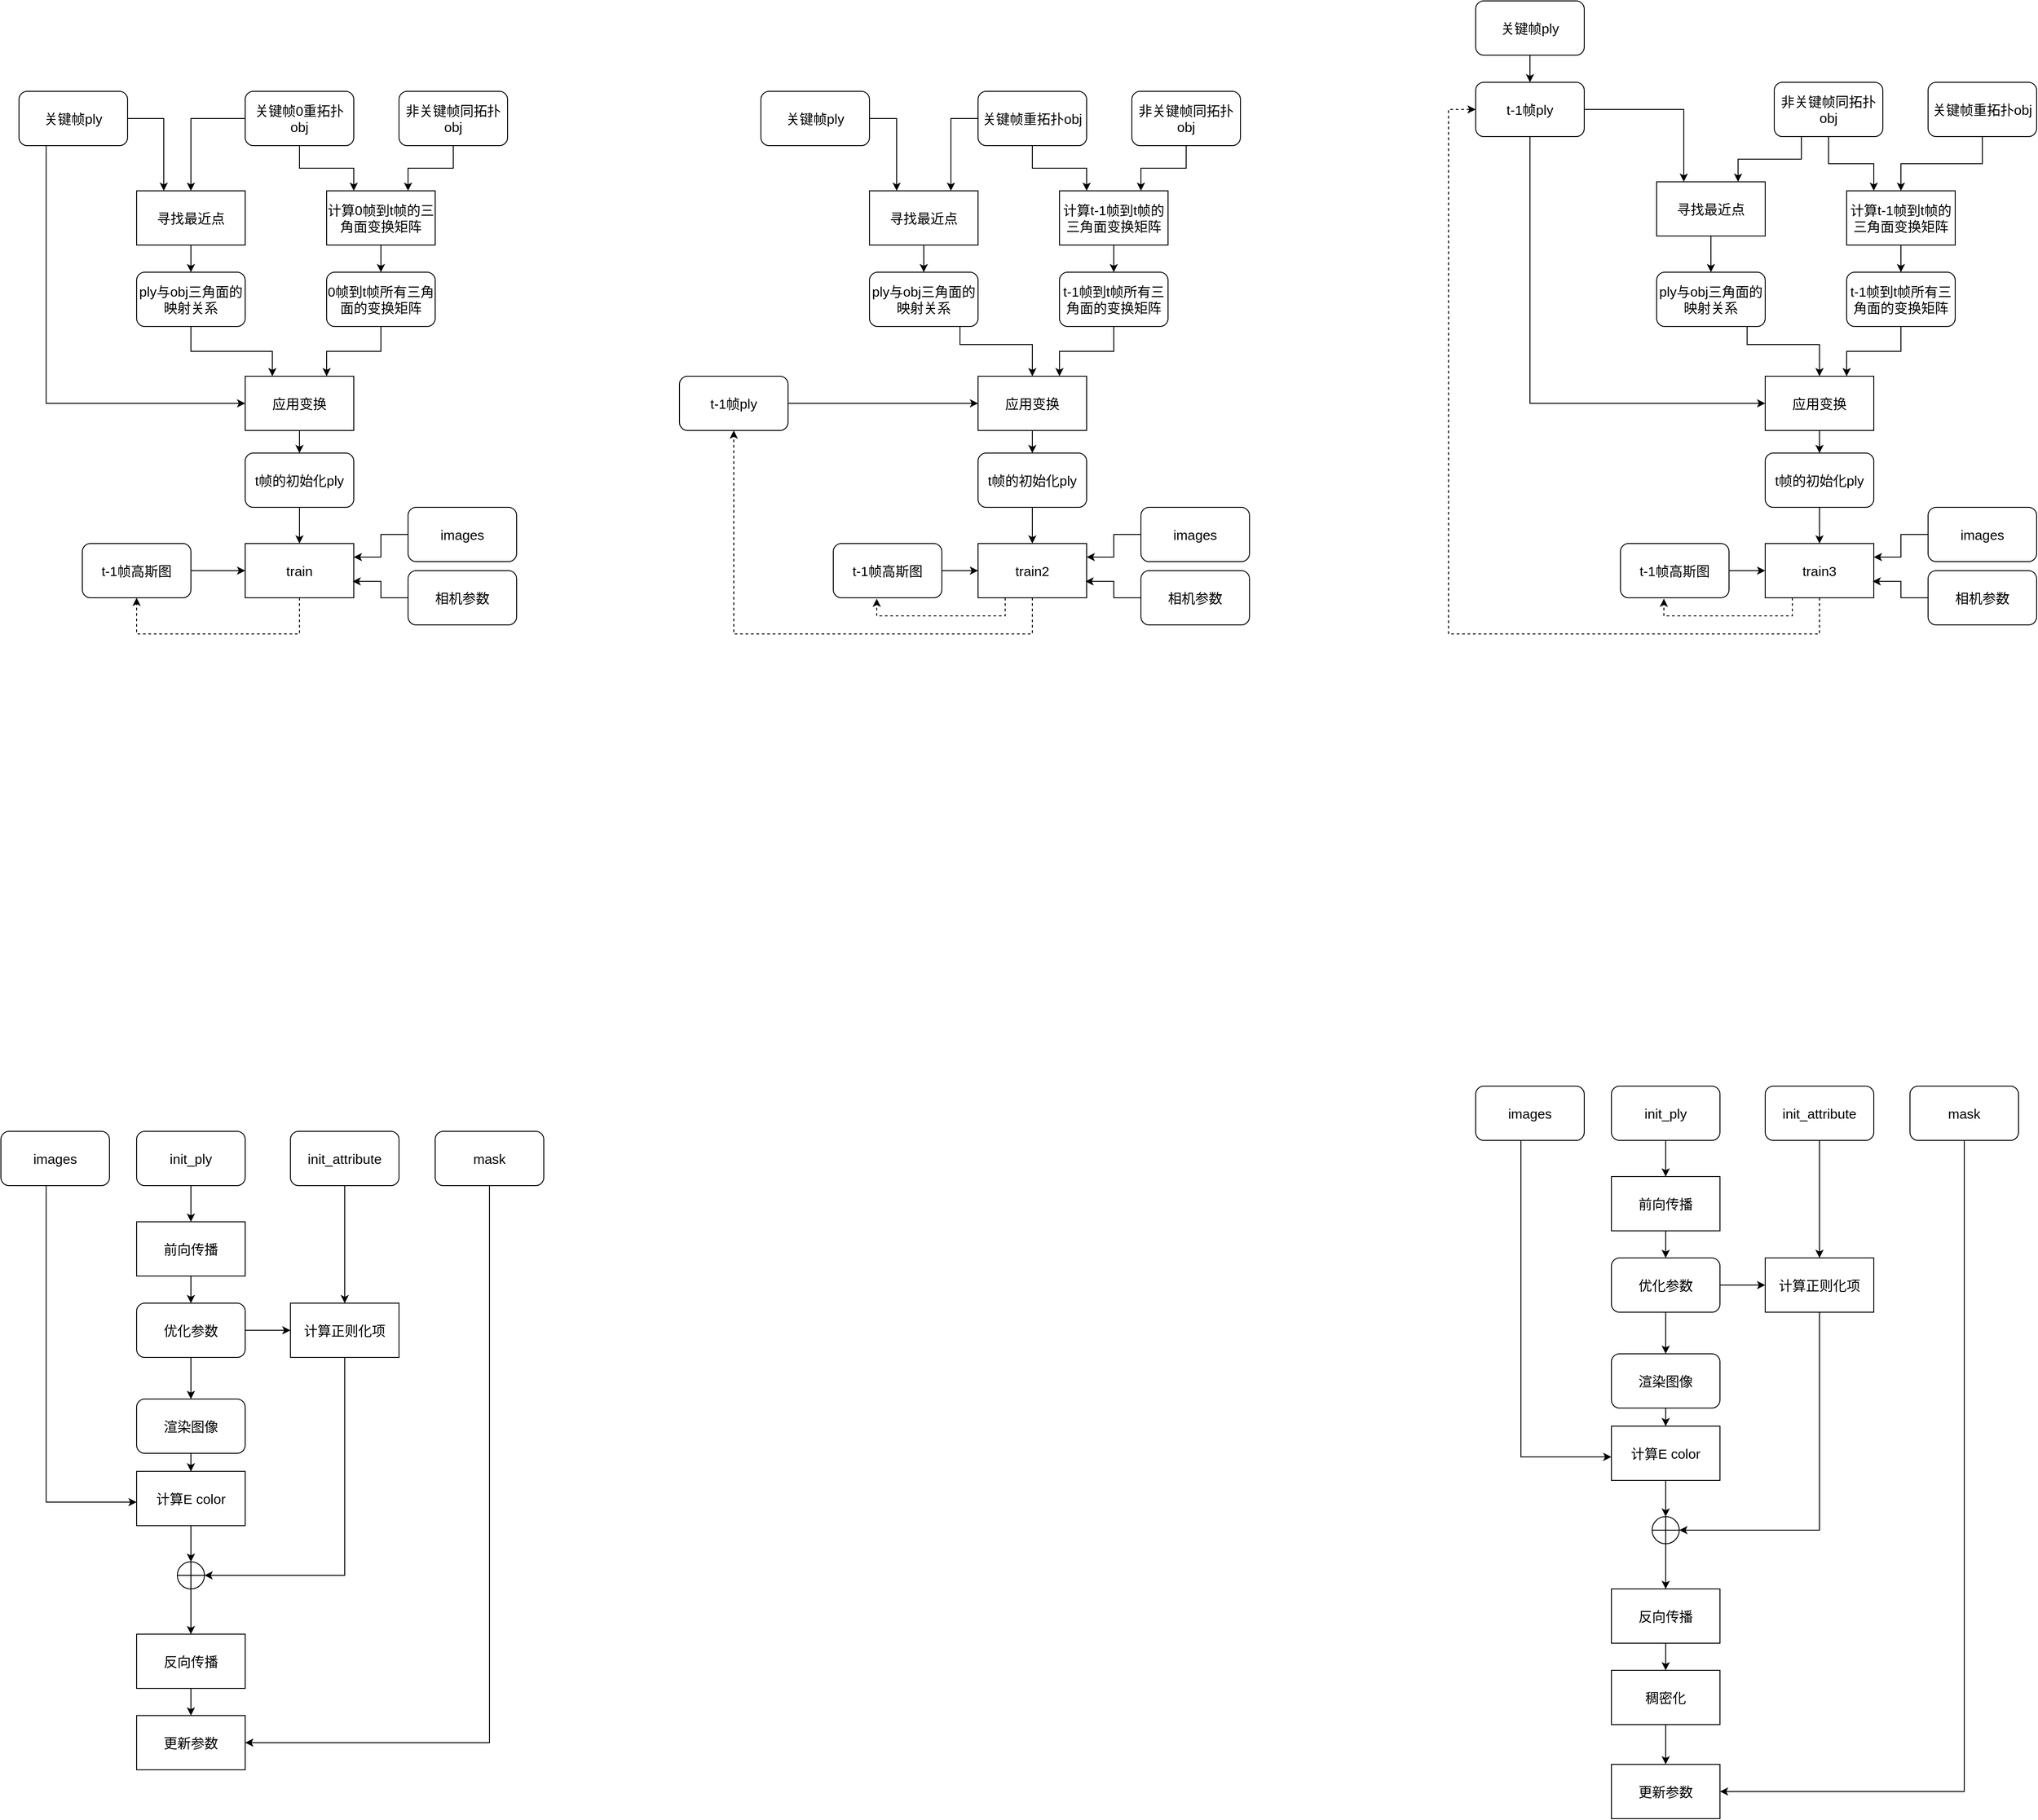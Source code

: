 <mxfile version="27.0.3">
  <diagram name="第 1 页" id="nden9D6ITigBBMDM2Ytv">
    <mxGraphModel dx="3173" dy="1282" grid="1" gridSize="10" guides="1" tooltips="1" connect="1" arrows="1" fold="1" page="1" pageScale="1" pageWidth="827" pageHeight="1169" math="0" shadow="0">
      <root>
        <mxCell id="0" />
        <mxCell id="1" parent="0" />
        <mxCell id="LAKNzCCuAKZaa_WfZxbo-12" style="edgeStyle=orthogonalEdgeStyle;rounded=0;orthogonalLoop=1;jettySize=auto;html=1;entryX=0.75;entryY=0;entryDx=0;entryDy=0;fontSize=15;" parent="1" source="LAKNzCCuAKZaa_WfZxbo-5" target="LAKNzCCuAKZaa_WfZxbo-8" edge="1">
          <mxGeometry relative="1" as="geometry" />
        </mxCell>
        <mxCell id="LAKNzCCuAKZaa_WfZxbo-5" value="非关键帧同拓扑obj" style="rounded=1;whiteSpace=wrap;html=1;fontSize=15;" parent="1" vertex="1">
          <mxGeometry x="550" y="110" width="120" height="60" as="geometry" />
        </mxCell>
        <mxCell id="gtqKSPDY2urYnu_UUiIA-2" style="edgeStyle=orthogonalEdgeStyle;rounded=0;orthogonalLoop=1;jettySize=auto;html=1;entryX=0.25;entryY=0;entryDx=0;entryDy=0;exitX=1;exitY=0.5;exitDx=0;exitDy=0;fontSize=15;" edge="1" parent="1" source="LAKNzCCuAKZaa_WfZxbo-6" target="gtqKSPDY2urYnu_UUiIA-1">
          <mxGeometry relative="1" as="geometry">
            <Array as="points">
              <mxPoint x="290" y="180" />
              <mxPoint x="290" y="180" />
            </Array>
          </mxGeometry>
        </mxCell>
        <mxCell id="LAKNzCCuAKZaa_WfZxbo-6" value="&lt;div&gt;关键帧ply&lt;/div&gt;" style="rounded=1;whiteSpace=wrap;html=1;fontSize=15;" parent="1" vertex="1">
          <mxGeometry x="140" y="110" width="120" height="60" as="geometry" />
        </mxCell>
        <mxCell id="LAKNzCCuAKZaa_WfZxbo-11" style="edgeStyle=orthogonalEdgeStyle;rounded=0;orthogonalLoop=1;jettySize=auto;html=1;entryX=0.25;entryY=0;entryDx=0;entryDy=0;fontSize=15;" parent="1" source="LAKNzCCuAKZaa_WfZxbo-7" target="LAKNzCCuAKZaa_WfZxbo-8" edge="1">
          <mxGeometry relative="1" as="geometry" />
        </mxCell>
        <mxCell id="gtqKSPDY2urYnu_UUiIA-3" style="edgeStyle=orthogonalEdgeStyle;rounded=0;orthogonalLoop=1;jettySize=auto;html=1;exitX=0.008;exitY=0.5;exitDx=0;exitDy=0;entryX=0.75;entryY=0;entryDx=0;entryDy=0;exitPerimeter=0;fontSize=15;" edge="1" parent="1" source="LAKNzCCuAKZaa_WfZxbo-7" target="gtqKSPDY2urYnu_UUiIA-1">
          <mxGeometry relative="1" as="geometry" />
        </mxCell>
        <mxCell id="LAKNzCCuAKZaa_WfZxbo-7" value="关键帧重拓扑obj" style="rounded=1;whiteSpace=wrap;html=1;fontSize=15;" parent="1" vertex="1">
          <mxGeometry x="380" y="110" width="120" height="60" as="geometry" />
        </mxCell>
        <mxCell id="LAKNzCCuAKZaa_WfZxbo-13" value="" style="edgeStyle=orthogonalEdgeStyle;rounded=0;orthogonalLoop=1;jettySize=auto;html=1;fontSize=15;" parent="1" source="LAKNzCCuAKZaa_WfZxbo-8" target="LAKNzCCuAKZaa_WfZxbo-9" edge="1">
          <mxGeometry relative="1" as="geometry" />
        </mxCell>
        <mxCell id="LAKNzCCuAKZaa_WfZxbo-8" value="计算t-1帧到t帧的三角面变换矩阵" style="rounded=0;whiteSpace=wrap;html=1;fontSize=15;" parent="1" vertex="1">
          <mxGeometry x="470" y="220" width="120" height="60" as="geometry" />
        </mxCell>
        <mxCell id="LAKNzCCuAKZaa_WfZxbo-17" style="edgeStyle=orthogonalEdgeStyle;rounded=0;orthogonalLoop=1;jettySize=auto;html=1;entryX=0.75;entryY=0;entryDx=0;entryDy=0;fontSize=15;" parent="1" source="LAKNzCCuAKZaa_WfZxbo-9" target="LAKNzCCuAKZaa_WfZxbo-15" edge="1">
          <mxGeometry relative="1" as="geometry" />
        </mxCell>
        <mxCell id="LAKNzCCuAKZaa_WfZxbo-9" value="t-1帧到t帧所有三角面的变换矩阵" style="rounded=1;whiteSpace=wrap;html=1;fontSize=15;" parent="1" vertex="1">
          <mxGeometry x="470" y="310" width="120" height="60" as="geometry" />
        </mxCell>
        <mxCell id="LAKNzCCuAKZaa_WfZxbo-14" value="&lt;div&gt;t-1帧ply&lt;/div&gt;" style="rounded=1;whiteSpace=wrap;html=1;fontSize=15;" parent="1" vertex="1">
          <mxGeometry x="50" y="425" width="120" height="60" as="geometry" />
        </mxCell>
        <mxCell id="LAKNzCCuAKZaa_WfZxbo-19" value="" style="edgeStyle=orthogonalEdgeStyle;rounded=0;orthogonalLoop=1;jettySize=auto;html=1;fontSize=15;" parent="1" source="LAKNzCCuAKZaa_WfZxbo-15" target="LAKNzCCuAKZaa_WfZxbo-18" edge="1">
          <mxGeometry relative="1" as="geometry" />
        </mxCell>
        <mxCell id="LAKNzCCuAKZaa_WfZxbo-15" value="应用变换" style="rounded=0;whiteSpace=wrap;html=1;fontSize=15;" parent="1" vertex="1">
          <mxGeometry x="380" y="425" width="120" height="60" as="geometry" />
        </mxCell>
        <mxCell id="LAKNzCCuAKZaa_WfZxbo-16" style="edgeStyle=orthogonalEdgeStyle;rounded=0;orthogonalLoop=1;jettySize=auto;html=1;entryX=0.5;entryY=0;entryDx=0;entryDy=0;fontSize=15;" parent="1" source="LAKNzCCuAKZaa_WfZxbo-20" target="LAKNzCCuAKZaa_WfZxbo-15" edge="1">
          <mxGeometry relative="1" as="geometry">
            <Array as="points">
              <mxPoint x="360" y="390" />
              <mxPoint x="440" y="390" />
            </Array>
          </mxGeometry>
        </mxCell>
        <mxCell id="LAKNzCCuAKZaa_WfZxbo-22" style="edgeStyle=orthogonalEdgeStyle;rounded=0;orthogonalLoop=1;jettySize=auto;html=1;entryX=0.5;entryY=1;entryDx=0;entryDy=0;exitX=0.5;exitY=1;exitDx=0;exitDy=0;dashed=1;fontSize=15;" parent="1" source="LAKNzCCuAKZaa_WfZxbo-23" target="LAKNzCCuAKZaa_WfZxbo-14" edge="1">
          <mxGeometry relative="1" as="geometry">
            <mxPoint x="360" y="630" as="sourcePoint" />
            <Array as="points">
              <mxPoint x="440" y="710" />
              <mxPoint x="110" y="710" />
            </Array>
          </mxGeometry>
        </mxCell>
        <mxCell id="LAKNzCCuAKZaa_WfZxbo-26" style="edgeStyle=orthogonalEdgeStyle;rounded=0;orthogonalLoop=1;jettySize=auto;html=1;fontSize=15;" parent="1" source="LAKNzCCuAKZaa_WfZxbo-18" target="LAKNzCCuAKZaa_WfZxbo-23" edge="1">
          <mxGeometry relative="1" as="geometry" />
        </mxCell>
        <mxCell id="LAKNzCCuAKZaa_WfZxbo-18" value="t帧的初始化ply" style="rounded=1;whiteSpace=wrap;html=1;fontSize=15;" parent="1" vertex="1">
          <mxGeometry x="380" y="510" width="120" height="60" as="geometry" />
        </mxCell>
        <mxCell id="LAKNzCCuAKZaa_WfZxbo-23" value="train2" style="rounded=0;whiteSpace=wrap;html=1;fontSize=15;" parent="1" vertex="1">
          <mxGeometry x="380" y="610" width="120" height="60" as="geometry" />
        </mxCell>
        <mxCell id="LAKNzCCuAKZaa_WfZxbo-27" style="edgeStyle=orthogonalEdgeStyle;rounded=0;orthogonalLoop=1;jettySize=auto;html=1;entryX=1;entryY=0.25;entryDx=0;entryDy=0;fontSize=15;" parent="1" source="LAKNzCCuAKZaa_WfZxbo-25" target="LAKNzCCuAKZaa_WfZxbo-23" edge="1">
          <mxGeometry relative="1" as="geometry" />
        </mxCell>
        <mxCell id="LAKNzCCuAKZaa_WfZxbo-25" value="images" style="rounded=1;whiteSpace=wrap;html=1;fontSize=15;" parent="1" vertex="1">
          <mxGeometry x="560" y="570" width="120" height="60" as="geometry" />
        </mxCell>
        <mxCell id="gtqKSPDY2urYnu_UUiIA-4" style="edgeStyle=orthogonalEdgeStyle;rounded=0;orthogonalLoop=1;jettySize=auto;html=1;entryX=0.5;entryY=0;entryDx=0;entryDy=0;fontSize=15;" edge="1" parent="1" source="gtqKSPDY2urYnu_UUiIA-1" target="LAKNzCCuAKZaa_WfZxbo-20">
          <mxGeometry relative="1" as="geometry" />
        </mxCell>
        <mxCell id="gtqKSPDY2urYnu_UUiIA-1" value="寻找最近点" style="rounded=0;whiteSpace=wrap;html=1;fontSize=15;" vertex="1" parent="1">
          <mxGeometry x="260" y="220" width="120" height="60" as="geometry" />
        </mxCell>
        <mxCell id="gtqKSPDY2urYnu_UUiIA-5" value="相机参数" style="rounded=1;whiteSpace=wrap;html=1;fontSize=15;" vertex="1" parent="1">
          <mxGeometry x="560" y="640" width="120" height="60" as="geometry" />
        </mxCell>
        <mxCell id="gtqKSPDY2urYnu_UUiIA-6" style="edgeStyle=orthogonalEdgeStyle;rounded=0;orthogonalLoop=1;jettySize=auto;html=1;entryX=0.989;entryY=0.698;entryDx=0;entryDy=0;entryPerimeter=0;fontSize=15;" edge="1" parent="1" source="gtqKSPDY2urYnu_UUiIA-5" target="LAKNzCCuAKZaa_WfZxbo-23">
          <mxGeometry relative="1" as="geometry" />
        </mxCell>
        <mxCell id="gtqKSPDY2urYnu_UUiIA-9" style="edgeStyle=orthogonalEdgeStyle;rounded=0;orthogonalLoop=1;jettySize=auto;html=1;entryX=0.75;entryY=0;entryDx=0;entryDy=0;fontSize=15;" edge="1" parent="1" source="gtqKSPDY2urYnu_UUiIA-10" target="gtqKSPDY2urYnu_UUiIA-17">
          <mxGeometry relative="1" as="geometry" />
        </mxCell>
        <mxCell id="gtqKSPDY2urYnu_UUiIA-10" value="非关键帧同拓扑obj" style="rounded=1;whiteSpace=wrap;html=1;fontSize=15;" vertex="1" parent="1">
          <mxGeometry x="-260" y="110" width="120" height="60" as="geometry" />
        </mxCell>
        <mxCell id="gtqKSPDY2urYnu_UUiIA-40" style="edgeStyle=orthogonalEdgeStyle;rounded=0;orthogonalLoop=1;jettySize=auto;html=1;entryX=0;entryY=0.5;entryDx=0;entryDy=0;exitX=0.25;exitY=1;exitDx=0;exitDy=0;fontSize=15;" edge="1" parent="1" source="gtqKSPDY2urYnu_UUiIA-12" target="gtqKSPDY2urYnu_UUiIA-22">
          <mxGeometry relative="1" as="geometry">
            <Array as="points">
              <mxPoint x="-650" y="455" />
            </Array>
          </mxGeometry>
        </mxCell>
        <mxCell id="gtqKSPDY2urYnu_UUiIA-41" style="edgeStyle=orthogonalEdgeStyle;rounded=0;orthogonalLoop=1;jettySize=auto;html=1;exitX=1;exitY=0.5;exitDx=0;exitDy=0;entryX=0.25;entryY=0;entryDx=0;entryDy=0;fontSize=15;" edge="1" parent="1" source="gtqKSPDY2urYnu_UUiIA-12" target="gtqKSPDY2urYnu_UUiIA-33">
          <mxGeometry relative="1" as="geometry" />
        </mxCell>
        <mxCell id="gtqKSPDY2urYnu_UUiIA-12" value="&lt;div&gt;关键帧ply&lt;/div&gt;" style="rounded=1;whiteSpace=wrap;html=1;fontSize=15;" vertex="1" parent="1">
          <mxGeometry x="-680" y="110" width="120" height="60" as="geometry" />
        </mxCell>
        <mxCell id="gtqKSPDY2urYnu_UUiIA-13" style="edgeStyle=orthogonalEdgeStyle;rounded=0;orthogonalLoop=1;jettySize=auto;html=1;entryX=0.25;entryY=0;entryDx=0;entryDy=0;fontSize=15;" edge="1" parent="1" source="gtqKSPDY2urYnu_UUiIA-15" target="gtqKSPDY2urYnu_UUiIA-17">
          <mxGeometry relative="1" as="geometry" />
        </mxCell>
        <mxCell id="gtqKSPDY2urYnu_UUiIA-14" style="edgeStyle=orthogonalEdgeStyle;rounded=0;orthogonalLoop=1;jettySize=auto;html=1;exitX=0;exitY=0.5;exitDx=0;exitDy=0;fontSize=15;" edge="1" parent="1" source="gtqKSPDY2urYnu_UUiIA-15" target="gtqKSPDY2urYnu_UUiIA-33">
          <mxGeometry relative="1" as="geometry" />
        </mxCell>
        <mxCell id="gtqKSPDY2urYnu_UUiIA-15" value="关键帧0重拓扑obj" style="rounded=1;whiteSpace=wrap;html=1;fontSize=15;" vertex="1" parent="1">
          <mxGeometry x="-430" y="110" width="120" height="60" as="geometry" />
        </mxCell>
        <mxCell id="gtqKSPDY2urYnu_UUiIA-16" value="" style="edgeStyle=orthogonalEdgeStyle;rounded=0;orthogonalLoop=1;jettySize=auto;html=1;fontSize=15;" edge="1" parent="1" source="gtqKSPDY2urYnu_UUiIA-17" target="gtqKSPDY2urYnu_UUiIA-19">
          <mxGeometry relative="1" as="geometry" />
        </mxCell>
        <mxCell id="gtqKSPDY2urYnu_UUiIA-17" value="计算0帧到t帧的三角面变换矩阵" style="rounded=0;whiteSpace=wrap;html=1;fontSize=15;" vertex="1" parent="1">
          <mxGeometry x="-340" y="220" width="120" height="60" as="geometry" />
        </mxCell>
        <mxCell id="gtqKSPDY2urYnu_UUiIA-18" style="edgeStyle=orthogonalEdgeStyle;rounded=0;orthogonalLoop=1;jettySize=auto;html=1;entryX=0.75;entryY=0;entryDx=0;entryDy=0;fontSize=15;" edge="1" parent="1" source="gtqKSPDY2urYnu_UUiIA-19" target="gtqKSPDY2urYnu_UUiIA-22">
          <mxGeometry relative="1" as="geometry" />
        </mxCell>
        <mxCell id="gtqKSPDY2urYnu_UUiIA-19" value="0帧到t帧所有三角面的变换矩阵" style="rounded=1;whiteSpace=wrap;html=1;fontSize=15;" vertex="1" parent="1">
          <mxGeometry x="-340" y="310" width="120" height="60" as="geometry" />
        </mxCell>
        <mxCell id="gtqKSPDY2urYnu_UUiIA-21" value="" style="edgeStyle=orthogonalEdgeStyle;rounded=0;orthogonalLoop=1;jettySize=auto;html=1;fontSize=15;" edge="1" parent="1" source="gtqKSPDY2urYnu_UUiIA-22" target="gtqKSPDY2urYnu_UUiIA-26">
          <mxGeometry relative="1" as="geometry" />
        </mxCell>
        <mxCell id="gtqKSPDY2urYnu_UUiIA-22" value="应用变换" style="rounded=0;whiteSpace=wrap;html=1;fontSize=15;" vertex="1" parent="1">
          <mxGeometry x="-430" y="425" width="120" height="60" as="geometry" />
        </mxCell>
        <mxCell id="gtqKSPDY2urYnu_UUiIA-25" style="edgeStyle=orthogonalEdgeStyle;rounded=0;orthogonalLoop=1;jettySize=auto;html=1;fontSize=15;" edge="1" parent="1" source="gtqKSPDY2urYnu_UUiIA-26" target="gtqKSPDY2urYnu_UUiIA-29">
          <mxGeometry relative="1" as="geometry" />
        </mxCell>
        <mxCell id="gtqKSPDY2urYnu_UUiIA-26" value="t帧的初始化ply" style="rounded=1;whiteSpace=wrap;html=1;fontSize=15;" vertex="1" parent="1">
          <mxGeometry x="-430" y="510" width="120" height="60" as="geometry" />
        </mxCell>
        <mxCell id="gtqKSPDY2urYnu_UUiIA-42" style="edgeStyle=orthogonalEdgeStyle;rounded=0;orthogonalLoop=1;jettySize=auto;html=1;entryX=0.25;entryY=0;entryDx=0;entryDy=0;fontSize=15;" edge="1" parent="1" source="gtqKSPDY2urYnu_UUiIA-28" target="gtqKSPDY2urYnu_UUiIA-22">
          <mxGeometry relative="1" as="geometry" />
        </mxCell>
        <mxCell id="gtqKSPDY2urYnu_UUiIA-28" value="ply与obj三角面的映射关系" style="rounded=1;whiteSpace=wrap;html=1;fontSize=15;" vertex="1" parent="1">
          <mxGeometry x="-550" y="310" width="120" height="60" as="geometry" />
        </mxCell>
        <mxCell id="gtqKSPDY2urYnu_UUiIA-29" value="train" style="rounded=0;whiteSpace=wrap;html=1;fontSize=15;" vertex="1" parent="1">
          <mxGeometry x="-430" y="610" width="120" height="60" as="geometry" />
        </mxCell>
        <mxCell id="gtqKSPDY2urYnu_UUiIA-30" style="edgeStyle=orthogonalEdgeStyle;rounded=0;orthogonalLoop=1;jettySize=auto;html=1;entryX=1;entryY=0.25;entryDx=0;entryDy=0;fontSize=15;" edge="1" parent="1" source="gtqKSPDY2urYnu_UUiIA-31" target="gtqKSPDY2urYnu_UUiIA-29">
          <mxGeometry relative="1" as="geometry" />
        </mxCell>
        <mxCell id="gtqKSPDY2urYnu_UUiIA-31" value="images" style="rounded=1;whiteSpace=wrap;html=1;fontSize=15;" vertex="1" parent="1">
          <mxGeometry x="-250" y="570" width="120" height="60" as="geometry" />
        </mxCell>
        <mxCell id="gtqKSPDY2urYnu_UUiIA-32" style="edgeStyle=orthogonalEdgeStyle;rounded=0;orthogonalLoop=1;jettySize=auto;html=1;entryX=0.5;entryY=0;entryDx=0;entryDy=0;fontSize=15;" edge="1" parent="1" source="gtqKSPDY2urYnu_UUiIA-33" target="gtqKSPDY2urYnu_UUiIA-28">
          <mxGeometry relative="1" as="geometry" />
        </mxCell>
        <mxCell id="gtqKSPDY2urYnu_UUiIA-33" value="寻找最近点" style="rounded=0;whiteSpace=wrap;html=1;fontSize=15;" vertex="1" parent="1">
          <mxGeometry x="-550" y="220" width="120" height="60" as="geometry" />
        </mxCell>
        <mxCell id="gtqKSPDY2urYnu_UUiIA-34" value="相机参数" style="rounded=1;whiteSpace=wrap;html=1;fontSize=15;" vertex="1" parent="1">
          <mxGeometry x="-250" y="640" width="120" height="60" as="geometry" />
        </mxCell>
        <mxCell id="gtqKSPDY2urYnu_UUiIA-35" style="edgeStyle=orthogonalEdgeStyle;rounded=0;orthogonalLoop=1;jettySize=auto;html=1;entryX=0.989;entryY=0.698;entryDx=0;entryDy=0;entryPerimeter=0;fontSize=15;" edge="1" parent="1" source="gtqKSPDY2urYnu_UUiIA-34" target="gtqKSPDY2urYnu_UUiIA-29">
          <mxGeometry relative="1" as="geometry" />
        </mxCell>
        <mxCell id="gtqKSPDY2urYnu_UUiIA-37" style="edgeStyle=orthogonalEdgeStyle;rounded=0;orthogonalLoop=1;jettySize=auto;html=1;fontSize=15;" edge="1" parent="1" source="gtqKSPDY2urYnu_UUiIA-36" target="LAKNzCCuAKZaa_WfZxbo-23">
          <mxGeometry relative="1" as="geometry" />
        </mxCell>
        <mxCell id="gtqKSPDY2urYnu_UUiIA-36" value="&lt;div&gt;t-1帧高斯图&lt;/div&gt;" style="rounded=1;whiteSpace=wrap;html=1;fontSize=15;" vertex="1" parent="1">
          <mxGeometry x="220" y="610" width="120" height="60" as="geometry" />
        </mxCell>
        <mxCell id="gtqKSPDY2urYnu_UUiIA-39" style="edgeStyle=orthogonalEdgeStyle;rounded=0;orthogonalLoop=1;jettySize=auto;html=1;fontSize=15;" edge="1" parent="1" source="gtqKSPDY2urYnu_UUiIA-38" target="gtqKSPDY2urYnu_UUiIA-29">
          <mxGeometry relative="1" as="geometry" />
        </mxCell>
        <mxCell id="gtqKSPDY2urYnu_UUiIA-38" value="&lt;div&gt;t-1帧高斯图&lt;/div&gt;" style="rounded=1;whiteSpace=wrap;html=1;fontSize=15;" vertex="1" parent="1">
          <mxGeometry x="-610" y="610" width="120" height="60" as="geometry" />
        </mxCell>
        <mxCell id="gtqKSPDY2urYnu_UUiIA-43" value="" style="edgeStyle=orthogonalEdgeStyle;rounded=0;orthogonalLoop=1;jettySize=auto;html=1;entryX=0;entryY=0.5;entryDx=0;entryDy=0;fontSize=15;" edge="1" parent="1" source="LAKNzCCuAKZaa_WfZxbo-14" target="LAKNzCCuAKZaa_WfZxbo-15">
          <mxGeometry relative="1" as="geometry">
            <Array as="points" />
            <mxPoint x="140" y="330" as="sourcePoint" />
            <mxPoint x="440" y="425" as="targetPoint" />
          </mxGeometry>
        </mxCell>
        <mxCell id="LAKNzCCuAKZaa_WfZxbo-20" value="ply与obj三角面的映射关系" style="rounded=1;whiteSpace=wrap;html=1;fontSize=15;" parent="1" vertex="1">
          <mxGeometry x="260" y="310" width="120" height="60" as="geometry" />
        </mxCell>
        <mxCell id="gtqKSPDY2urYnu_UUiIA-73" style="edgeStyle=orthogonalEdgeStyle;rounded=0;orthogonalLoop=1;jettySize=auto;html=1;entryX=0.5;entryY=1;entryDx=0;entryDy=0;exitX=0.5;exitY=1;exitDx=0;exitDy=0;dashed=1;fontSize=15;" edge="1" parent="1" source="gtqKSPDY2urYnu_UUiIA-29" target="gtqKSPDY2urYnu_UUiIA-38">
          <mxGeometry relative="1" as="geometry">
            <mxPoint x="-220" y="885" as="sourcePoint" />
            <Array as="points">
              <mxPoint x="-370" y="710" />
              <mxPoint x="-550" y="710" />
            </Array>
            <mxPoint x="-550" y="700" as="targetPoint" />
          </mxGeometry>
        </mxCell>
        <mxCell id="gtqKSPDY2urYnu_UUiIA-74" style="edgeStyle=orthogonalEdgeStyle;rounded=0;orthogonalLoop=1;jettySize=auto;html=1;exitX=0.25;exitY=1;exitDx=0;exitDy=0;entryX=0.4;entryY=1.017;entryDx=0;entryDy=0;entryPerimeter=0;dashed=1;fontSize=15;" edge="1" parent="1" source="LAKNzCCuAKZaa_WfZxbo-23" target="gtqKSPDY2urYnu_UUiIA-36">
          <mxGeometry relative="1" as="geometry" />
        </mxCell>
        <mxCell id="gtqKSPDY2urYnu_UUiIA-75" style="edgeStyle=orthogonalEdgeStyle;rounded=0;orthogonalLoop=1;jettySize=auto;html=1;entryX=0.25;entryY=0;entryDx=0;entryDy=0;fontSize=15;" edge="1" parent="1" source="gtqKSPDY2urYnu_UUiIA-76" target="gtqKSPDY2urYnu_UUiIA-83">
          <mxGeometry relative="1" as="geometry" />
        </mxCell>
        <mxCell id="gtqKSPDY2urYnu_UUiIA-105" style="edgeStyle=orthogonalEdgeStyle;rounded=0;orthogonalLoop=1;jettySize=auto;html=1;exitX=0.25;exitY=1;exitDx=0;exitDy=0;entryX=0.75;entryY=0;entryDx=0;entryDy=0;fontSize=15;" edge="1" parent="1" source="gtqKSPDY2urYnu_UUiIA-76" target="gtqKSPDY2urYnu_UUiIA-97">
          <mxGeometry relative="1" as="geometry" />
        </mxCell>
        <mxCell id="gtqKSPDY2urYnu_UUiIA-76" value="非关键帧同拓扑obj" style="rounded=1;whiteSpace=wrap;html=1;fontSize=15;" vertex="1" parent="1">
          <mxGeometry x="1260" y="100" width="120" height="60" as="geometry" />
        </mxCell>
        <mxCell id="gtqKSPDY2urYnu_UUiIA-107" value="" style="edgeStyle=orthogonalEdgeStyle;rounded=0;orthogonalLoop=1;jettySize=auto;html=1;fontSize=15;" edge="1" parent="1" source="gtqKSPDY2urYnu_UUiIA-78" target="gtqKSPDY2urYnu_UUiIA-86">
          <mxGeometry relative="1" as="geometry" />
        </mxCell>
        <mxCell id="gtqKSPDY2urYnu_UUiIA-78" value="&lt;div&gt;关键帧ply&lt;/div&gt;" style="rounded=1;whiteSpace=wrap;html=1;fontSize=15;" vertex="1" parent="1">
          <mxGeometry x="930" y="10" width="120" height="60" as="geometry" />
        </mxCell>
        <mxCell id="gtqKSPDY2urYnu_UUiIA-79" style="edgeStyle=orthogonalEdgeStyle;rounded=0;orthogonalLoop=1;jettySize=auto;html=1;fontSize=15;" edge="1" parent="1" source="gtqKSPDY2urYnu_UUiIA-81" target="gtqKSPDY2urYnu_UUiIA-83">
          <mxGeometry relative="1" as="geometry" />
        </mxCell>
        <mxCell id="gtqKSPDY2urYnu_UUiIA-81" value="关键帧重拓扑obj" style="rounded=1;whiteSpace=wrap;html=1;fontSize=15;" vertex="1" parent="1">
          <mxGeometry x="1430" y="100" width="120" height="60" as="geometry" />
        </mxCell>
        <mxCell id="gtqKSPDY2urYnu_UUiIA-82" value="" style="edgeStyle=orthogonalEdgeStyle;rounded=0;orthogonalLoop=1;jettySize=auto;html=1;fontSize=15;" edge="1" parent="1" source="gtqKSPDY2urYnu_UUiIA-83" target="gtqKSPDY2urYnu_UUiIA-85">
          <mxGeometry relative="1" as="geometry" />
        </mxCell>
        <mxCell id="gtqKSPDY2urYnu_UUiIA-83" value="计算t-1帧到t帧的三角面变换矩阵" style="rounded=0;whiteSpace=wrap;html=1;fontSize=15;" vertex="1" parent="1">
          <mxGeometry x="1340" y="220" width="120" height="60" as="geometry" />
        </mxCell>
        <mxCell id="gtqKSPDY2urYnu_UUiIA-84" style="edgeStyle=orthogonalEdgeStyle;rounded=0;orthogonalLoop=1;jettySize=auto;html=1;entryX=0.75;entryY=0;entryDx=0;entryDy=0;fontSize=15;" edge="1" parent="1" source="gtqKSPDY2urYnu_UUiIA-85" target="gtqKSPDY2urYnu_UUiIA-88">
          <mxGeometry relative="1" as="geometry" />
        </mxCell>
        <mxCell id="gtqKSPDY2urYnu_UUiIA-85" value="t-1帧到t帧所有三角面的变换矩阵" style="rounded=1;whiteSpace=wrap;html=1;fontSize=15;" vertex="1" parent="1">
          <mxGeometry x="1340" y="310" width="120" height="60" as="geometry" />
        </mxCell>
        <mxCell id="gtqKSPDY2urYnu_UUiIA-106" style="edgeStyle=orthogonalEdgeStyle;rounded=0;orthogonalLoop=1;jettySize=auto;html=1;entryX=0.25;entryY=0;entryDx=0;entryDy=0;exitX=1;exitY=0.5;exitDx=0;exitDy=0;fontSize=15;" edge="1" parent="1" source="gtqKSPDY2urYnu_UUiIA-86" target="gtqKSPDY2urYnu_UUiIA-97">
          <mxGeometry relative="1" as="geometry">
            <Array as="points">
              <mxPoint x="1160" y="130" />
            </Array>
          </mxGeometry>
        </mxCell>
        <mxCell id="gtqKSPDY2urYnu_UUiIA-86" value="&lt;div&gt;t-1帧ply&lt;/div&gt;" style="rounded=1;whiteSpace=wrap;html=1;fontSize=15;" vertex="1" parent="1">
          <mxGeometry x="930" y="100" width="120" height="60" as="geometry" />
        </mxCell>
        <mxCell id="gtqKSPDY2urYnu_UUiIA-87" value="" style="edgeStyle=orthogonalEdgeStyle;rounded=0;orthogonalLoop=1;jettySize=auto;html=1;fontSize=15;" edge="1" parent="1" source="gtqKSPDY2urYnu_UUiIA-88" target="gtqKSPDY2urYnu_UUiIA-92">
          <mxGeometry relative="1" as="geometry" />
        </mxCell>
        <mxCell id="gtqKSPDY2urYnu_UUiIA-88" value="应用变换" style="rounded=0;whiteSpace=wrap;html=1;fontSize=15;" vertex="1" parent="1">
          <mxGeometry x="1250" y="425" width="120" height="60" as="geometry" />
        </mxCell>
        <mxCell id="gtqKSPDY2urYnu_UUiIA-89" style="edgeStyle=orthogonalEdgeStyle;rounded=0;orthogonalLoop=1;jettySize=auto;html=1;entryX=0.5;entryY=0;entryDx=0;entryDy=0;fontSize=15;" edge="1" parent="1" source="gtqKSPDY2urYnu_UUiIA-103" target="gtqKSPDY2urYnu_UUiIA-88">
          <mxGeometry relative="1" as="geometry">
            <Array as="points">
              <mxPoint x="1230" y="390" />
              <mxPoint x="1310" y="390" />
            </Array>
          </mxGeometry>
        </mxCell>
        <mxCell id="gtqKSPDY2urYnu_UUiIA-90" style="edgeStyle=orthogonalEdgeStyle;rounded=0;orthogonalLoop=1;jettySize=auto;html=1;entryX=0;entryY=0.5;entryDx=0;entryDy=0;exitX=0.5;exitY=1;exitDx=0;exitDy=0;dashed=1;fontSize=15;" edge="1" parent="1" source="gtqKSPDY2urYnu_UUiIA-93" target="gtqKSPDY2urYnu_UUiIA-86">
          <mxGeometry relative="1" as="geometry">
            <mxPoint x="1230" y="630" as="sourcePoint" />
            <Array as="points">
              <mxPoint x="1310" y="710" />
              <mxPoint x="900" y="710" />
              <mxPoint x="900" y="130" />
            </Array>
          </mxGeometry>
        </mxCell>
        <mxCell id="gtqKSPDY2urYnu_UUiIA-91" style="edgeStyle=orthogonalEdgeStyle;rounded=0;orthogonalLoop=1;jettySize=auto;html=1;fontSize=15;" edge="1" parent="1" source="gtqKSPDY2urYnu_UUiIA-92" target="gtqKSPDY2urYnu_UUiIA-93">
          <mxGeometry relative="1" as="geometry" />
        </mxCell>
        <mxCell id="gtqKSPDY2urYnu_UUiIA-92" value="t帧的初始化ply" style="rounded=1;whiteSpace=wrap;html=1;fontSize=15;" vertex="1" parent="1">
          <mxGeometry x="1250" y="510" width="120" height="60" as="geometry" />
        </mxCell>
        <mxCell id="gtqKSPDY2urYnu_UUiIA-93" value="train3" style="rounded=0;whiteSpace=wrap;html=1;fontSize=15;" vertex="1" parent="1">
          <mxGeometry x="1250" y="610" width="120" height="60" as="geometry" />
        </mxCell>
        <mxCell id="gtqKSPDY2urYnu_UUiIA-94" style="edgeStyle=orthogonalEdgeStyle;rounded=0;orthogonalLoop=1;jettySize=auto;html=1;entryX=1;entryY=0.25;entryDx=0;entryDy=0;fontSize=15;" edge="1" parent="1" source="gtqKSPDY2urYnu_UUiIA-95" target="gtqKSPDY2urYnu_UUiIA-93">
          <mxGeometry relative="1" as="geometry" />
        </mxCell>
        <mxCell id="gtqKSPDY2urYnu_UUiIA-95" value="images" style="rounded=1;whiteSpace=wrap;html=1;fontSize=15;" vertex="1" parent="1">
          <mxGeometry x="1430" y="570" width="120" height="60" as="geometry" />
        </mxCell>
        <mxCell id="gtqKSPDY2urYnu_UUiIA-96" style="edgeStyle=orthogonalEdgeStyle;rounded=0;orthogonalLoop=1;jettySize=auto;html=1;entryX=0.5;entryY=0;entryDx=0;entryDy=0;fontSize=15;" edge="1" parent="1" source="gtqKSPDY2urYnu_UUiIA-97" target="gtqKSPDY2urYnu_UUiIA-103">
          <mxGeometry relative="1" as="geometry" />
        </mxCell>
        <mxCell id="gtqKSPDY2urYnu_UUiIA-97" value="寻找最近点" style="rounded=0;whiteSpace=wrap;html=1;fontSize=15;" vertex="1" parent="1">
          <mxGeometry x="1130" y="210" width="120" height="60" as="geometry" />
        </mxCell>
        <mxCell id="gtqKSPDY2urYnu_UUiIA-98" value="相机参数" style="rounded=1;whiteSpace=wrap;html=1;fontSize=15;" vertex="1" parent="1">
          <mxGeometry x="1430" y="640" width="120" height="60" as="geometry" />
        </mxCell>
        <mxCell id="gtqKSPDY2urYnu_UUiIA-99" style="edgeStyle=orthogonalEdgeStyle;rounded=0;orthogonalLoop=1;jettySize=auto;html=1;entryX=0.989;entryY=0.698;entryDx=0;entryDy=0;entryPerimeter=0;fontSize=15;" edge="1" parent="1" source="gtqKSPDY2urYnu_UUiIA-98" target="gtqKSPDY2urYnu_UUiIA-93">
          <mxGeometry relative="1" as="geometry" />
        </mxCell>
        <mxCell id="gtqKSPDY2urYnu_UUiIA-100" style="edgeStyle=orthogonalEdgeStyle;rounded=0;orthogonalLoop=1;jettySize=auto;html=1;fontSize=15;" edge="1" parent="1" source="gtqKSPDY2urYnu_UUiIA-101" target="gtqKSPDY2urYnu_UUiIA-93">
          <mxGeometry relative="1" as="geometry" />
        </mxCell>
        <mxCell id="gtqKSPDY2urYnu_UUiIA-101" value="&lt;div&gt;t-1帧高斯图&lt;/div&gt;" style="rounded=1;whiteSpace=wrap;html=1;fontSize=15;" vertex="1" parent="1">
          <mxGeometry x="1090" y="610" width="120" height="60" as="geometry" />
        </mxCell>
        <mxCell id="gtqKSPDY2urYnu_UUiIA-102" value="" style="edgeStyle=orthogonalEdgeStyle;rounded=0;orthogonalLoop=1;jettySize=auto;html=1;entryX=0;entryY=0.5;entryDx=0;entryDy=0;fontSize=15;" edge="1" parent="1" source="gtqKSPDY2urYnu_UUiIA-86" target="gtqKSPDY2urYnu_UUiIA-88">
          <mxGeometry relative="1" as="geometry">
            <Array as="points">
              <mxPoint x="990" y="455" />
            </Array>
            <mxPoint x="1010" y="330" as="sourcePoint" />
            <mxPoint x="1310" y="425" as="targetPoint" />
          </mxGeometry>
        </mxCell>
        <mxCell id="gtqKSPDY2urYnu_UUiIA-103" value="ply与obj三角面的映射关系" style="rounded=1;whiteSpace=wrap;html=1;fontSize=15;" vertex="1" parent="1">
          <mxGeometry x="1130" y="310" width="120" height="60" as="geometry" />
        </mxCell>
        <mxCell id="gtqKSPDY2urYnu_UUiIA-104" style="edgeStyle=orthogonalEdgeStyle;rounded=0;orthogonalLoop=1;jettySize=auto;html=1;exitX=0.25;exitY=1;exitDx=0;exitDy=0;entryX=0.4;entryY=1.017;entryDx=0;entryDy=0;entryPerimeter=0;dashed=1;fontSize=15;" edge="1" parent="1" source="gtqKSPDY2urYnu_UUiIA-93" target="gtqKSPDY2urYnu_UUiIA-101">
          <mxGeometry relative="1" as="geometry" />
        </mxCell>
        <mxCell id="gtqKSPDY2urYnu_UUiIA-119" value="" style="edgeStyle=orthogonalEdgeStyle;rounded=0;orthogonalLoop=1;jettySize=auto;html=1;fontSize=15;" edge="1" parent="1" source="gtqKSPDY2urYnu_UUiIA-108" target="gtqKSPDY2urYnu_UUiIA-111">
          <mxGeometry relative="1" as="geometry" />
        </mxCell>
        <mxCell id="gtqKSPDY2urYnu_UUiIA-108" value="init_ply" style="rounded=1;whiteSpace=wrap;html=1;fontSize=15;" vertex="1" parent="1">
          <mxGeometry x="-550" y="1260" width="120" height="60" as="geometry" />
        </mxCell>
        <mxCell id="gtqKSPDY2urYnu_UUiIA-123" value="" style="edgeStyle=orthogonalEdgeStyle;rounded=0;orthogonalLoop=1;jettySize=auto;html=1;fontSize=15;" edge="1" parent="1" source="gtqKSPDY2urYnu_UUiIA-109" target="gtqKSPDY2urYnu_UUiIA-110">
          <mxGeometry relative="1" as="geometry" />
        </mxCell>
        <mxCell id="gtqKSPDY2urYnu_UUiIA-109" value="init_attribute" style="rounded=1;whiteSpace=wrap;html=1;fontSize=15;" vertex="1" parent="1">
          <mxGeometry x="-380" y="1260" width="120" height="60" as="geometry" />
        </mxCell>
        <mxCell id="gtqKSPDY2urYnu_UUiIA-135" style="edgeStyle=orthogonalEdgeStyle;rounded=0;orthogonalLoop=1;jettySize=auto;html=1;entryX=1;entryY=0.5;entryDx=0;entryDy=0;fontSize=15;" edge="1" parent="1" source="gtqKSPDY2urYnu_UUiIA-110" target="gtqKSPDY2urYnu_UUiIA-132">
          <mxGeometry relative="1" as="geometry">
            <Array as="points">
              <mxPoint x="-320" y="1751" />
            </Array>
          </mxGeometry>
        </mxCell>
        <mxCell id="gtqKSPDY2urYnu_UUiIA-110" value="计算正则化项" style="rounded=0;whiteSpace=wrap;html=1;fontSize=15;" vertex="1" parent="1">
          <mxGeometry x="-380" y="1450" width="120" height="60" as="geometry" />
        </mxCell>
        <mxCell id="gtqKSPDY2urYnu_UUiIA-124" style="edgeStyle=orthogonalEdgeStyle;rounded=0;orthogonalLoop=1;jettySize=auto;html=1;entryX=0;entryY=0.5;entryDx=0;entryDy=0;exitX=1;exitY=0.5;exitDx=0;exitDy=0;fontSize=15;" edge="1" parent="1" source="gtqKSPDY2urYnu_UUiIA-136" target="gtqKSPDY2urYnu_UUiIA-110">
          <mxGeometry relative="1" as="geometry" />
        </mxCell>
        <mxCell id="gtqKSPDY2urYnu_UUiIA-137" value="" style="edgeStyle=orthogonalEdgeStyle;rounded=0;orthogonalLoop=1;jettySize=auto;html=1;fontSize=15;" edge="1" parent="1" source="gtqKSPDY2urYnu_UUiIA-111" target="gtqKSPDY2urYnu_UUiIA-136">
          <mxGeometry relative="1" as="geometry" />
        </mxCell>
        <mxCell id="gtqKSPDY2urYnu_UUiIA-111" value="前向传播" style="rounded=0;whiteSpace=wrap;html=1;fontSize=15;" vertex="1" parent="1">
          <mxGeometry x="-550" y="1360" width="120" height="60" as="geometry" />
        </mxCell>
        <mxCell id="gtqKSPDY2urYnu_UUiIA-118" value="" style="edgeStyle=orthogonalEdgeStyle;rounded=0;orthogonalLoop=1;jettySize=auto;html=1;fontSize=15;" edge="1" parent="1" source="gtqKSPDY2urYnu_UUiIA-112" target="gtqKSPDY2urYnu_UUiIA-116">
          <mxGeometry relative="1" as="geometry">
            <Array as="points">
              <mxPoint x="-650" y="1670" />
            </Array>
          </mxGeometry>
        </mxCell>
        <mxCell id="gtqKSPDY2urYnu_UUiIA-112" value="images" style="rounded=1;whiteSpace=wrap;html=1;fontSize=15;" vertex="1" parent="1">
          <mxGeometry x="-700" y="1260" width="120" height="60" as="geometry" />
        </mxCell>
        <mxCell id="gtqKSPDY2urYnu_UUiIA-133" value="" style="edgeStyle=orthogonalEdgeStyle;rounded=0;orthogonalLoop=1;jettySize=auto;html=1;fontSize=15;" edge="1" parent="1" source="gtqKSPDY2urYnu_UUiIA-132" target="gtqKSPDY2urYnu_UUiIA-125">
          <mxGeometry relative="1" as="geometry" />
        </mxCell>
        <mxCell id="gtqKSPDY2urYnu_UUiIA-116" value="计算E color" style="whiteSpace=wrap;html=1;rounded=0;fontSize=15;" vertex="1" parent="1">
          <mxGeometry x="-550" y="1636" width="120" height="60" as="geometry" />
        </mxCell>
        <mxCell id="gtqKSPDY2urYnu_UUiIA-122" value="" style="edgeStyle=orthogonalEdgeStyle;rounded=0;orthogonalLoop=1;jettySize=auto;html=1;fontSize=15;" edge="1" parent="1" source="gtqKSPDY2urYnu_UUiIA-120" target="gtqKSPDY2urYnu_UUiIA-116">
          <mxGeometry relative="1" as="geometry" />
        </mxCell>
        <mxCell id="gtqKSPDY2urYnu_UUiIA-120" value="渲染图像" style="rounded=1;whiteSpace=wrap;html=1;fontSize=15;" vertex="1" parent="1">
          <mxGeometry x="-550" y="1556" width="120" height="60" as="geometry" />
        </mxCell>
        <mxCell id="gtqKSPDY2urYnu_UUiIA-129" value="" style="edgeStyle=orthogonalEdgeStyle;rounded=0;orthogonalLoop=1;jettySize=auto;html=1;fontSize=15;" edge="1" parent="1" source="gtqKSPDY2urYnu_UUiIA-125" target="gtqKSPDY2urYnu_UUiIA-126">
          <mxGeometry relative="1" as="geometry" />
        </mxCell>
        <mxCell id="gtqKSPDY2urYnu_UUiIA-125" value="反向传播" style="rounded=0;whiteSpace=wrap;html=1;fontSize=15;" vertex="1" parent="1">
          <mxGeometry x="-550" y="1816" width="120" height="60" as="geometry" />
        </mxCell>
        <mxCell id="gtqKSPDY2urYnu_UUiIA-126" value="更新参数" style="rounded=0;whiteSpace=wrap;html=1;fontSize=15;" vertex="1" parent="1">
          <mxGeometry x="-550" y="1906" width="120" height="60" as="geometry" />
        </mxCell>
        <mxCell id="gtqKSPDY2urYnu_UUiIA-131" style="edgeStyle=orthogonalEdgeStyle;rounded=0;orthogonalLoop=1;jettySize=auto;html=1;entryX=1;entryY=0.5;entryDx=0;entryDy=0;fontSize=15;" edge="1" parent="1" source="gtqKSPDY2urYnu_UUiIA-130" target="gtqKSPDY2urYnu_UUiIA-126">
          <mxGeometry relative="1" as="geometry">
            <Array as="points">
              <mxPoint x="-160" y="1936" />
            </Array>
          </mxGeometry>
        </mxCell>
        <mxCell id="gtqKSPDY2urYnu_UUiIA-130" value="mask" style="rounded=1;whiteSpace=wrap;html=1;fontSize=15;" vertex="1" parent="1">
          <mxGeometry x="-220" y="1260" width="120" height="60" as="geometry" />
        </mxCell>
        <mxCell id="gtqKSPDY2urYnu_UUiIA-134" value="" style="edgeStyle=orthogonalEdgeStyle;rounded=0;orthogonalLoop=1;jettySize=auto;html=1;fontSize=15;" edge="1" parent="1" source="gtqKSPDY2urYnu_UUiIA-116" target="gtqKSPDY2urYnu_UUiIA-132">
          <mxGeometry relative="1" as="geometry">
            <mxPoint x="-490" y="1696" as="sourcePoint" />
            <mxPoint x="-490" y="1816" as="targetPoint" />
          </mxGeometry>
        </mxCell>
        <mxCell id="gtqKSPDY2urYnu_UUiIA-132" value="" style="shape=orEllipse;perimeter=ellipsePerimeter;whiteSpace=wrap;html=1;backgroundOutline=1;fontSize=15;" vertex="1" parent="1">
          <mxGeometry x="-505" y="1736" width="30" height="30" as="geometry" />
        </mxCell>
        <mxCell id="gtqKSPDY2urYnu_UUiIA-138" value="" style="edgeStyle=orthogonalEdgeStyle;rounded=0;orthogonalLoop=1;jettySize=auto;html=1;fontSize=15;" edge="1" parent="1" source="gtqKSPDY2urYnu_UUiIA-136" target="gtqKSPDY2urYnu_UUiIA-120">
          <mxGeometry relative="1" as="geometry" />
        </mxCell>
        <mxCell id="gtqKSPDY2urYnu_UUiIA-136" value="优化参数" style="rounded=1;whiteSpace=wrap;html=1;fontSize=15;" vertex="1" parent="1">
          <mxGeometry x="-550" y="1450" width="120" height="60" as="geometry" />
        </mxCell>
        <mxCell id="gtqKSPDY2urYnu_UUiIA-139" value="" style="edgeStyle=orthogonalEdgeStyle;rounded=0;orthogonalLoop=1;jettySize=auto;html=1;fontSize=15;" edge="1" parent="1" source="gtqKSPDY2urYnu_UUiIA-140" target="gtqKSPDY2urYnu_UUiIA-147">
          <mxGeometry relative="1" as="geometry" />
        </mxCell>
        <mxCell id="gtqKSPDY2urYnu_UUiIA-140" value="init_ply" style="rounded=1;whiteSpace=wrap;html=1;fontSize=15;" vertex="1" parent="1">
          <mxGeometry x="1080" y="1210" width="120" height="60" as="geometry" />
        </mxCell>
        <mxCell id="gtqKSPDY2urYnu_UUiIA-141" value="" style="edgeStyle=orthogonalEdgeStyle;rounded=0;orthogonalLoop=1;jettySize=auto;html=1;fontSize=15;" edge="1" parent="1" source="gtqKSPDY2urYnu_UUiIA-142" target="gtqKSPDY2urYnu_UUiIA-144">
          <mxGeometry relative="1" as="geometry" />
        </mxCell>
        <mxCell id="gtqKSPDY2urYnu_UUiIA-142" value="init_attribute" style="rounded=1;whiteSpace=wrap;html=1;fontSize=15;" vertex="1" parent="1">
          <mxGeometry x="1250" y="1210" width="120" height="60" as="geometry" />
        </mxCell>
        <mxCell id="gtqKSPDY2urYnu_UUiIA-143" style="edgeStyle=orthogonalEdgeStyle;rounded=0;orthogonalLoop=1;jettySize=auto;html=1;entryX=1;entryY=0.5;entryDx=0;entryDy=0;fontSize=15;" edge="1" parent="1" source="gtqKSPDY2urYnu_UUiIA-144" target="gtqKSPDY2urYnu_UUiIA-160">
          <mxGeometry relative="1" as="geometry">
            <Array as="points">
              <mxPoint x="1310" y="1701" />
            </Array>
          </mxGeometry>
        </mxCell>
        <mxCell id="gtqKSPDY2urYnu_UUiIA-144" value="计算正则化项" style="rounded=0;whiteSpace=wrap;html=1;fontSize=15;" vertex="1" parent="1">
          <mxGeometry x="1250" y="1400" width="120" height="60" as="geometry" />
        </mxCell>
        <mxCell id="gtqKSPDY2urYnu_UUiIA-145" style="edgeStyle=orthogonalEdgeStyle;rounded=0;orthogonalLoop=1;jettySize=auto;html=1;entryX=0;entryY=0.5;entryDx=0;entryDy=0;exitX=1;exitY=0.5;exitDx=0;exitDy=0;fontSize=15;" edge="1" parent="1" source="gtqKSPDY2urYnu_UUiIA-162" target="gtqKSPDY2urYnu_UUiIA-144">
          <mxGeometry relative="1" as="geometry" />
        </mxCell>
        <mxCell id="gtqKSPDY2urYnu_UUiIA-146" value="" style="edgeStyle=orthogonalEdgeStyle;rounded=0;orthogonalLoop=1;jettySize=auto;html=1;fontSize=15;" edge="1" parent="1" source="gtqKSPDY2urYnu_UUiIA-147" target="gtqKSPDY2urYnu_UUiIA-162">
          <mxGeometry relative="1" as="geometry" />
        </mxCell>
        <mxCell id="gtqKSPDY2urYnu_UUiIA-147" value="前向传播" style="rounded=0;whiteSpace=wrap;html=1;fontSize=15;" vertex="1" parent="1">
          <mxGeometry x="1080" y="1310" width="120" height="60" as="geometry" />
        </mxCell>
        <mxCell id="gtqKSPDY2urYnu_UUiIA-148" value="" style="edgeStyle=orthogonalEdgeStyle;rounded=0;orthogonalLoop=1;jettySize=auto;html=1;fontSize=15;" edge="1" parent="1" source="gtqKSPDY2urYnu_UUiIA-149" target="gtqKSPDY2urYnu_UUiIA-151">
          <mxGeometry relative="1" as="geometry">
            <Array as="points">
              <mxPoint x="980" y="1620" />
            </Array>
          </mxGeometry>
        </mxCell>
        <mxCell id="gtqKSPDY2urYnu_UUiIA-149" value="images" style="rounded=1;whiteSpace=wrap;html=1;fontSize=15;" vertex="1" parent="1">
          <mxGeometry x="930" y="1210" width="120" height="60" as="geometry" />
        </mxCell>
        <mxCell id="gtqKSPDY2urYnu_UUiIA-150" value="" style="edgeStyle=orthogonalEdgeStyle;rounded=0;orthogonalLoop=1;jettySize=auto;html=1;fontSize=15;" edge="1" parent="1" source="gtqKSPDY2urYnu_UUiIA-160" target="gtqKSPDY2urYnu_UUiIA-155">
          <mxGeometry relative="1" as="geometry" />
        </mxCell>
        <mxCell id="gtqKSPDY2urYnu_UUiIA-151" value="计算E color" style="whiteSpace=wrap;html=1;rounded=0;fontSize=15;" vertex="1" parent="1">
          <mxGeometry x="1080" y="1586" width="120" height="60" as="geometry" />
        </mxCell>
        <mxCell id="gtqKSPDY2urYnu_UUiIA-152" value="" style="edgeStyle=orthogonalEdgeStyle;rounded=0;orthogonalLoop=1;jettySize=auto;html=1;fontSize=15;" edge="1" parent="1" source="gtqKSPDY2urYnu_UUiIA-153" target="gtqKSPDY2urYnu_UUiIA-151">
          <mxGeometry relative="1" as="geometry" />
        </mxCell>
        <mxCell id="gtqKSPDY2urYnu_UUiIA-153" value="渲染图像" style="rounded=1;whiteSpace=wrap;html=1;fontSize=15;" vertex="1" parent="1">
          <mxGeometry x="1080" y="1506" width="120" height="60" as="geometry" />
        </mxCell>
        <mxCell id="gtqKSPDY2urYnu_UUiIA-154" value="" style="edgeStyle=orthogonalEdgeStyle;rounded=0;orthogonalLoop=1;jettySize=auto;html=1;entryX=0.5;entryY=0;entryDx=0;entryDy=0;fontSize=15;" edge="1" parent="1" source="gtqKSPDY2urYnu_UUiIA-155" target="gtqKSPDY2urYnu_UUiIA-163">
          <mxGeometry relative="1" as="geometry" />
        </mxCell>
        <mxCell id="gtqKSPDY2urYnu_UUiIA-155" value="反向传播" style="rounded=0;whiteSpace=wrap;html=1;fontSize=15;" vertex="1" parent="1">
          <mxGeometry x="1080" y="1766" width="120" height="60" as="geometry" />
        </mxCell>
        <mxCell id="gtqKSPDY2urYnu_UUiIA-156" value="更新参数" style="rounded=0;whiteSpace=wrap;html=1;fontSize=15;" vertex="1" parent="1">
          <mxGeometry x="1080" y="1960" width="120" height="60" as="geometry" />
        </mxCell>
        <mxCell id="gtqKSPDY2urYnu_UUiIA-157" style="edgeStyle=orthogonalEdgeStyle;rounded=0;orthogonalLoop=1;jettySize=auto;html=1;entryX=1;entryY=0.5;entryDx=0;entryDy=0;fontSize=15;" edge="1" parent="1" source="gtqKSPDY2urYnu_UUiIA-158" target="gtqKSPDY2urYnu_UUiIA-156">
          <mxGeometry relative="1" as="geometry">
            <Array as="points">
              <mxPoint x="1470" y="1990" />
            </Array>
          </mxGeometry>
        </mxCell>
        <mxCell id="gtqKSPDY2urYnu_UUiIA-158" value="mask" style="rounded=1;whiteSpace=wrap;html=1;fontSize=15;" vertex="1" parent="1">
          <mxGeometry x="1410" y="1210" width="120" height="60" as="geometry" />
        </mxCell>
        <mxCell id="gtqKSPDY2urYnu_UUiIA-159" value="" style="edgeStyle=orthogonalEdgeStyle;rounded=0;orthogonalLoop=1;jettySize=auto;html=1;fontSize=15;" edge="1" parent="1" source="gtqKSPDY2urYnu_UUiIA-151" target="gtqKSPDY2urYnu_UUiIA-160">
          <mxGeometry relative="1" as="geometry">
            <mxPoint x="1140" y="1646" as="sourcePoint" />
            <mxPoint x="1140" y="1766" as="targetPoint" />
          </mxGeometry>
        </mxCell>
        <mxCell id="gtqKSPDY2urYnu_UUiIA-160" value="" style="shape=orEllipse;perimeter=ellipsePerimeter;whiteSpace=wrap;html=1;backgroundOutline=1;fontSize=15;" vertex="1" parent="1">
          <mxGeometry x="1125" y="1686" width="30" height="30" as="geometry" />
        </mxCell>
        <mxCell id="gtqKSPDY2urYnu_UUiIA-161" value="" style="edgeStyle=orthogonalEdgeStyle;rounded=0;orthogonalLoop=1;jettySize=auto;html=1;fontSize=15;" edge="1" parent="1" source="gtqKSPDY2urYnu_UUiIA-162" target="gtqKSPDY2urYnu_UUiIA-153">
          <mxGeometry relative="1" as="geometry" />
        </mxCell>
        <mxCell id="gtqKSPDY2urYnu_UUiIA-162" value="优化参数" style="rounded=1;whiteSpace=wrap;html=1;fontSize=15;" vertex="1" parent="1">
          <mxGeometry x="1080" y="1400" width="120" height="60" as="geometry" />
        </mxCell>
        <mxCell id="gtqKSPDY2urYnu_UUiIA-164" value="" style="edgeStyle=orthogonalEdgeStyle;rounded=0;orthogonalLoop=1;jettySize=auto;html=1;fontSize=15;" edge="1" parent="1" source="gtqKSPDY2urYnu_UUiIA-163" target="gtqKSPDY2urYnu_UUiIA-156">
          <mxGeometry relative="1" as="geometry" />
        </mxCell>
        <mxCell id="gtqKSPDY2urYnu_UUiIA-163" value="稠密化" style="rounded=0;whiteSpace=wrap;html=1;fontSize=15;" vertex="1" parent="1">
          <mxGeometry x="1080" y="1856" width="120" height="60" as="geometry" />
        </mxCell>
      </root>
    </mxGraphModel>
  </diagram>
</mxfile>

